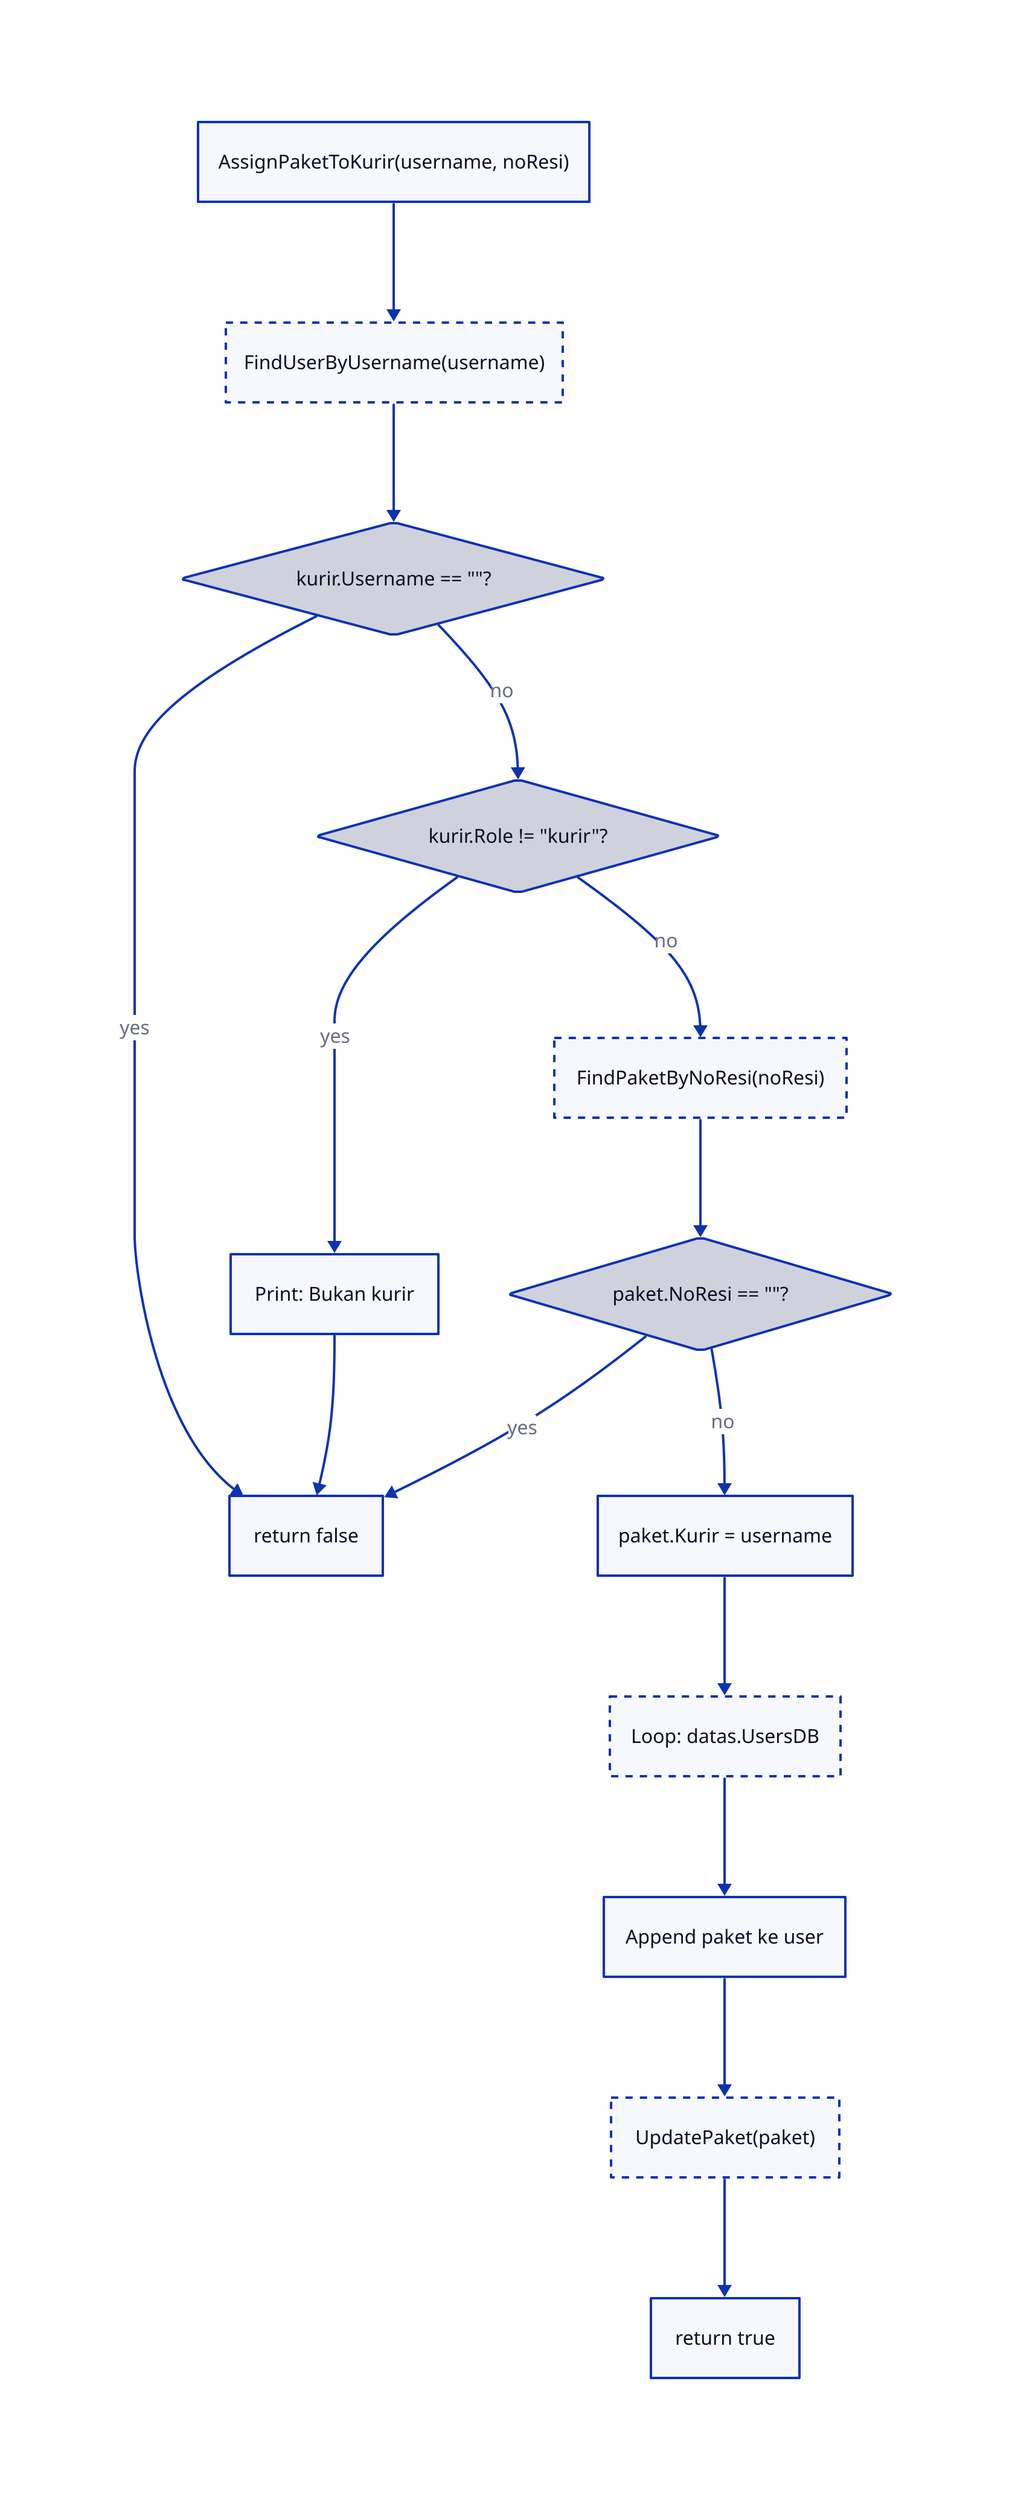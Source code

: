 AssignPaketToKurir: {
  label: "AssignPaketToKurir(username, noResi)"
  shape: rectangle
}

FindUserByUsername: {
  label: "FindUserByUsername(username)"
  style: {
    stroke-dash: 3
  }
}

CheckUserEmpty: {
  label: "kurir.Username == \"\"?"
  shape: diamond
}

CheckUserRole: {
  label: "kurir.Role != \"kurir\"?"
  shape: diamond
}

PrintNotKurir: {
  label: "Print: Bukan kurir"
  shape: rectangle
}

FindPaketByNoResi: {
  label: "FindPaketByNoResi(noResi)"
  style: {
    stroke-dash: 3
  }
}

CheckResiEmpty: {
  label: "paket.NoResi == \"\"?"
  shape: diamond
}

AssignKurir: {
  label: "paket.Kurir = username"
  shape: rectangle
}

LoopUsersDB: {
  label: "Loop: datas.UsersDB"
  style: {
    stroke-dash: 3
  }
}

AppendPaketToUser: {
  label: "Append paket ke user"
  shape: rectangle
}

UpdatePaket: {
  label: "UpdatePaket(paket)"
  style: {
    stroke-dash: 3
  }
}

ReturnTrue: {
  label: "return true"
  shape: rectangle
}

ReturnFalse: {
  label: "return false"
  shape: rectangle
}

AssignPaketToKurir -> FindUserByUsername
FindUserByUsername -> CheckUserEmpty
CheckUserEmpty -> ReturnFalse: yes
CheckUserEmpty -> CheckUserRole: no
CheckUserRole -> PrintNotKurir: yes
PrintNotKurir -> ReturnFalse
CheckUserRole -> FindPaketByNoResi: no
FindPaketByNoResi -> CheckResiEmpty
CheckResiEmpty -> ReturnFalse: yes
CheckResiEmpty -> AssignKurir: no
AssignKurir -> LoopUsersDB
LoopUsersDB -> AppendPaketToUser
AppendPaketToUser -> UpdatePaket
UpdatePaket -> ReturnTrue

